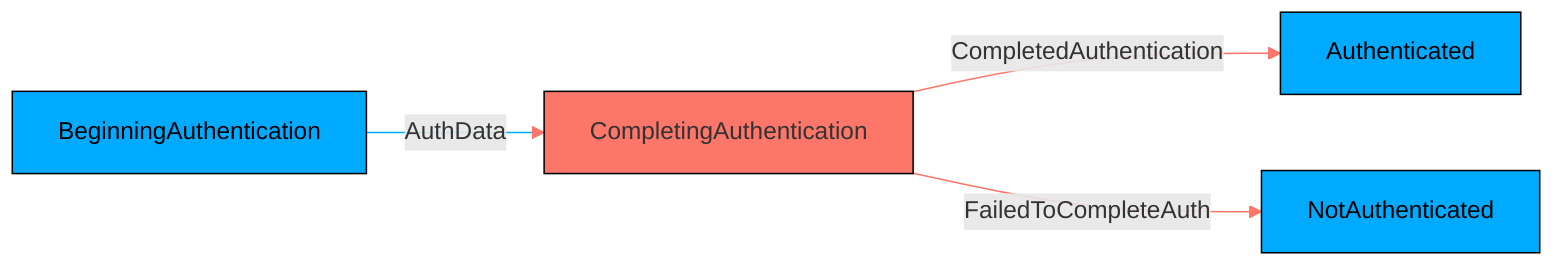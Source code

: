 flowchart LR
    A[BeginningAuthentication]:::public --> |AuthData| B[CompletingAuthentication]
    B --> |CompletedAuthentication| C[Authenticated]:::public
    B --> |FailedToCompleteAuth| D[NotAuthenticated]:::public

    classDef default fill:#FC766A, stroke: black;
    linkStyle default stroke:#FC766A

    classDef public fill:#0af, color:black, stroke:black
    linkStyle 0 stroke:#0af